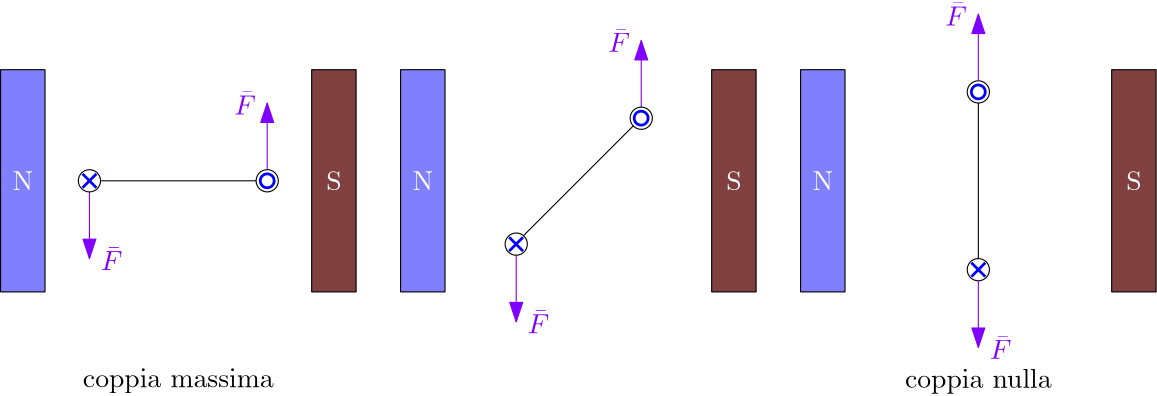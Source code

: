 <?xml version="1.0"?>
<!DOCTYPE ipe SYSTEM "ipe.dtd">
<ipe version="70218" creator="Ipe 7.2.28">
<info created="D:20241104155125" modified="D:20241104155457"/>
<ipestyle name="basic">
<symbol name="arrow/arc(spx)">
<path stroke="sym-stroke" fill="sym-stroke" pen="sym-pen">
0 0 m
-1 0.333 l
-1 -0.333 l
h
</path>
</symbol>
<symbol name="arrow/farc(spx)">
<path stroke="sym-stroke" fill="white" pen="sym-pen">
0 0 m
-1 0.333 l
-1 -0.333 l
h
</path>
</symbol>
<symbol name="arrow/ptarc(spx)">
<path stroke="sym-stroke" fill="sym-stroke" pen="sym-pen">
0 0 m
-1 0.333 l
-0.8 0 l
-1 -0.333 l
h
</path>
</symbol>
<symbol name="arrow/fptarc(spx)">
<path stroke="sym-stroke" fill="white" pen="sym-pen">
0 0 m
-1 0.333 l
-0.8 0 l
-1 -0.333 l
h
</path>
</symbol>
<symbol name="mark/circle(sx)" transformations="translations">
<path fill="sym-stroke">
0.6 0 0 0.6 0 0 e
0.4 0 0 0.4 0 0 e
</path>
</symbol>
<symbol name="mark/disk(sx)" transformations="translations">
<path fill="sym-stroke">
0.6 0 0 0.6 0 0 e
</path>
</symbol>
<symbol name="mark/fdisk(sfx)" transformations="translations">
<group>
<path fill="sym-fill">
0.5 0 0 0.5 0 0 e
</path>
<path fill="sym-stroke" fillrule="eofill">
0.6 0 0 0.6 0 0 e
0.4 0 0 0.4 0 0 e
</path>
</group>
</symbol>
<symbol name="mark/box(sx)" transformations="translations">
<path fill="sym-stroke" fillrule="eofill">
-0.6 -0.6 m
0.6 -0.6 l
0.6 0.6 l
-0.6 0.6 l
h
-0.4 -0.4 m
0.4 -0.4 l
0.4 0.4 l
-0.4 0.4 l
h
</path>
</symbol>
<symbol name="mark/square(sx)" transformations="translations">
<path fill="sym-stroke">
-0.6 -0.6 m
0.6 -0.6 l
0.6 0.6 l
-0.6 0.6 l
h
</path>
</symbol>
<symbol name="mark/fsquare(sfx)" transformations="translations">
<group>
<path fill="sym-fill">
-0.5 -0.5 m
0.5 -0.5 l
0.5 0.5 l
-0.5 0.5 l
h
</path>
<path fill="sym-stroke" fillrule="eofill">
-0.6 -0.6 m
0.6 -0.6 l
0.6 0.6 l
-0.6 0.6 l
h
-0.4 -0.4 m
0.4 -0.4 l
0.4 0.4 l
-0.4 0.4 l
h
</path>
</group>
</symbol>
<symbol name="mark/cross(sx)" transformations="translations">
<group>
<path fill="sym-stroke">
-0.43 -0.57 m
0.57 0.43 l
0.43 0.57 l
-0.57 -0.43 l
h
</path>
<path fill="sym-stroke">
-0.43 0.57 m
0.57 -0.43 l
0.43 -0.57 l
-0.57 0.43 l
h
</path>
</group>
</symbol>
<symbol name="arrow/fnormal(spx)">
<path stroke="sym-stroke" fill="white" pen="sym-pen">
0 0 m
-1 0.333 l
-1 -0.333 l
h
</path>
</symbol>
<symbol name="arrow/pointed(spx)">
<path stroke="sym-stroke" fill="sym-stroke" pen="sym-pen">
0 0 m
-1 0.333 l
-0.8 0 l
-1 -0.333 l
h
</path>
</symbol>
<symbol name="arrow/fpointed(spx)">
<path stroke="sym-stroke" fill="white" pen="sym-pen">
0 0 m
-1 0.333 l
-0.8 0 l
-1 -0.333 l
h
</path>
</symbol>
<symbol name="arrow/linear(spx)">
<path stroke="sym-stroke" pen="sym-pen">
-1 0.333 m
0 0 l
-1 -0.333 l
</path>
</symbol>
<symbol name="arrow/fdouble(spx)">
<path stroke="sym-stroke" fill="white" pen="sym-pen">
0 0 m
-1 0.333 l
-1 -0.333 l
h
-1 0 m
-2 0.333 l
-2 -0.333 l
h
</path>
</symbol>
<symbol name="arrow/double(spx)">
<path stroke="sym-stroke" fill="sym-stroke" pen="sym-pen">
0 0 m
-1 0.333 l
-1 -0.333 l
h
-1 0 m
-2 0.333 l
-2 -0.333 l
h
</path>
</symbol>
<symbol name="arrow/mid-normal(spx)">
<path stroke="sym-stroke" fill="sym-stroke" pen="sym-pen">
0.5 0 m
-0.5 0.333 l
-0.5 -0.333 l
h
</path>
</symbol>
<symbol name="arrow/mid-fnormal(spx)">
<path stroke="sym-stroke" fill="white" pen="sym-pen">
0.5 0 m
-0.5 0.333 l
-0.5 -0.333 l
h
</path>
</symbol>
<symbol name="arrow/mid-pointed(spx)">
<path stroke="sym-stroke" fill="sym-stroke" pen="sym-pen">
0.5 0 m
-0.5 0.333 l
-0.3 0 l
-0.5 -0.333 l
h
</path>
</symbol>
<symbol name="arrow/mid-fpointed(spx)">
<path stroke="sym-stroke" fill="white" pen="sym-pen">
0.5 0 m
-0.5 0.333 l
-0.3 0 l
-0.5 -0.333 l
h
</path>
</symbol>
<symbol name="arrow/mid-double(spx)">
<path stroke="sym-stroke" fill="sym-stroke" pen="sym-pen">
1 0 m
0 0.333 l
0 -0.333 l
h
0 0 m
-1 0.333 l
-1 -0.333 l
h
</path>
</symbol>
<symbol name="arrow/mid-fdouble(spx)">
<path stroke="sym-stroke" fill="white" pen="sym-pen">
1 0 m
0 0.333 l
0 -0.333 l
h
0 0 m
-1 0.333 l
-1 -0.333 l
h
</path>
</symbol>
<anglesize name="22.5 deg" value="22.5"/>
<anglesize name="30 deg" value="30"/>
<anglesize name="45 deg" value="45"/>
<anglesize name="60 deg" value="60"/>
<anglesize name="90 deg" value="90"/>
<arrowsize name="large" value="10"/>
<arrowsize name="small" value="5"/>
<arrowsize name="tiny" value="3"/>
<color name="blue" value="0 0 1"/>
<color name="brown" value="0.647 0.165 0.165"/>
<color name="darkblue" value="0 0 0.545"/>
<color name="darkcyan" value="0 0.545 0.545"/>
<color name="darkgray" value="0.663"/>
<color name="darkgreen" value="0 0.392 0"/>
<color name="darkmagenta" value="0.545 0 0.545"/>
<color name="darkorange" value="1 0.549 0"/>
<color name="darkred" value="0.545 0 0"/>
<color name="gold" value="1 0.843 0"/>
<color name="gray" value="0.745"/>
<color name="green" value="0 1 0"/>
<color name="lightblue" value="0.678 0.847 0.902"/>
<color name="lightcyan" value="0.878 1 1"/>
<color name="lightgray" value="0.827"/>
<color name="lightgreen" value="0.565 0.933 0.565"/>
<color name="lightyellow" value="1 1 0.878"/>
<color name="navy" value="0 0 0.502"/>
<color name="orange" value="1 0.647 0"/>
<color name="pink" value="1 0.753 0.796"/>
<color name="purple" value="0.627 0.125 0.941"/>
<color name="red" value="1 0 0"/>
<color name="seagreen" value="0.18 0.545 0.341"/>
<color name="turquoise" value="0.251 0.878 0.816"/>
<color name="violet" value="0.933 0.51 0.933"/>
<color name="yellow" value="1 1 0"/>
<dashstyle name="dash dot dotted" value="[4 2 1 2 1 2] 0"/>
<dashstyle name="dash dotted" value="[4 2 1 2] 0"/>
<dashstyle name="dashed" value="[4] 0"/>
<dashstyle name="dotted" value="[1 3] 0"/>
<gridsize name="10 pts (~3.5 mm)" value="10"/>
<gridsize name="14 pts (~5 mm)" value="14"/>
<gridsize name="16 pts (~6 mm)" value="16"/>
<gridsize name="20 pts (~7 mm)" value="20"/>
<gridsize name="28 pts (~10 mm)" value="28"/>
<gridsize name="32 pts (~12 mm)" value="32"/>
<gridsize name="4 pts" value="4"/>
<gridsize name="56 pts (~20 mm)" value="56"/>
<gridsize name="8 pts (~3 mm)" value="8"/>
<opacity name="10%" value="0.1"/>
<opacity name="30%" value="0.3"/>
<opacity name="50%" value="0.5"/>
<opacity name="75%" value="0.75"/>
<pen name="fat" value="1.2"/>
<pen name="heavier" value="0.8"/>
<pen name="ultrafat" value="2"/>
<symbolsize name="large" value="5"/>
<symbolsize name="small" value="2"/>
<symbolsize name="tiny" value="1.1"/>
<textsize name="Huge" value="\Huge"/>
<textsize name="LARGE" value="\LARGE"/>
<textsize name="Large" value="\Large"/>
<textsize name="footnote" value="\footnotesize"/>
<textsize name="huge" value="\huge"/>
<textsize name="large" value="\large"/>
<textsize name="script" value="\scriptsize"/>
<textsize name="small" value="\small"/>
<textsize name="tiny" value="\tiny"/>
<textstyle name="center" begin="\begin{center}" end="\end{center}"/>
<textstyle name="item" begin="\begin{itemize}\item{}" end="\end{itemize}"/>
<textstyle name="itemize" begin="\begin{itemize}" end="\end{itemize}"/>
<tiling name="falling" angle="-60" step="4" width="1"/>
<tiling name="rising" angle="30" step="4" width="1"/>
</ipestyle>
<page>
<layer name="alpha"/>
<view layers="alpha" active="alpha"/>
<path layer="alpha" matrix="1 0 0 1 -64 0" stroke="0" fill="0.502 0.502 1">
144 736 m
144 656 l
160 656 l
160 736 l
h
</path>
<text matrix="1 0 0 1 -64 0" transformations="translations" pos="152 696" stroke="1" type="label" width="7.472" height="6.808" depth="0" halign="center" valign="center">N</text>
<path matrix="1 0 0 1 48 0" stroke="0" fill="0.502 0.251 0.251">
144 736 m
144 656 l
160 656 l
160 736 l
h
</path>
<text matrix="1 0 0 1 48 0" transformations="translations" pos="152 696" stroke="1" type="label" width="5.535" height="6.808" depth="0" halign="center" valign="center">S</text>
<path matrix="1 0 0 1 -64 0" stroke="0">
180 696 m
236 696 l
</path>
<path matrix="1 0 0 1 -64 0" stroke="0.502 0 1" arrow="normal/normal">
240 700 m
240 724 l
</path>
<path matrix="1 0 0 1 -128 -32" stroke="0.502 0 1" rarrow="normal/normal">
240 700 m
240 724 l
</path>
<text matrix="1 0 0 1 -32 -28" transformations="translations" pos="152 696" stroke="0.502 0 1" type="label" width="7.79" height="8.175" depth="0" halign="center" valign="center" style="math">\bar F</text>
<path matrix="1 0 0 1 -64 0" stroke="0">
4 0 0 4 240 696 e
</path>
<path matrix="1 0 0 1 -64 0" stroke="0">
4 0 0 4 176 696 e
</path>
<text matrix="1 0 0 1 16 28" transformations="translations" pos="152 696" stroke="0.502 0 1" type="label" width="7.79" height="8.175" depth="0" halign="center" valign="center" style="math">\bar F</text>
<path matrix="1 0 0 1 80 0" stroke="0" fill="0.502 0.502 1">
144 736 m
144 656 l
160 656 l
160 736 l
h
</path>
<text matrix="1 0 0 1 80 0" transformations="translations" pos="152 696" stroke="1" type="label" width="7.472" height="6.808" depth="0" halign="center" valign="center">N</text>
<path matrix="1 0 0 1 192 0" stroke="0" fill="0.502 0.251 0.251">
144 736 m
144 656 l
160 656 l
160 736 l
h
</path>
<text matrix="1 0 0 1 192 0" transformations="translations" pos="152 696" stroke="1" type="label" width="5.535" height="6.808" depth="0" halign="center" valign="center">S</text>
<path matrix="0.707107 0.707107 -0.707107 0.707107 633.068 56.7755" stroke="0">
180 696 m
236 696 l
</path>
<path matrix="1 0 0 1 70.651 22.5225" stroke="0.502 0 1" arrow="normal/normal">
240 700 m
240 724 l
</path>
<path matrix="1 0 0 1 25.6391 -54.7925" stroke="0.502 0 1" rarrow="normal/normal">
240 700 m
240 724 l
</path>
<text matrix="1 0 0 1 121.639 -50.7925" transformations="translations" pos="152 696" stroke="0.502 0 1" type="label" width="7.79" height="8.175" depth="0" halign="center" valign="center" style="math">\bar F</text>
<path matrix="1 0 0 1 70.651 22.5225" stroke="0">
4 0 0 4 240 696 e
</path>
<path matrix="1 0 0 1 89.6391 -22.7925" stroke="0">
4 0 0 4 176 696 e
</path>
<text matrix="1 0 0 1 150.651 50.5225" transformations="translations" pos="152 696" stroke="0.502 0 1" type="label" width="7.79" height="8.175" depth="0" halign="center" valign="center" style="math">\bar F</text>
<path matrix="1 0 0 1 224 0" stroke="0" fill="0.502 0.502 1">
144 736 m
144 656 l
160 656 l
160 736 l
h
</path>
<text matrix="1 0 0 1 224 0" transformations="translations" pos="152 696" stroke="1" type="label" width="7.472" height="6.808" depth="0" halign="center" valign="center">N</text>
<path matrix="1 0 0 1 336 0" stroke="0" fill="0.502 0.251 0.251">
144 736 m
144 656 l
160 656 l
160 736 l
h
</path>
<text matrix="1 0 0 1 336 0" transformations="translations" pos="152 696" stroke="1" type="label" width="5.535" height="6.808" depth="0" halign="center" valign="center">S</text>
<text matrix="1 0 0 1 -8 -72" transformations="translations" pos="152 696" stroke="0" type="label" width="68.742" height="6.661" depth="1.93" halign="center" valign="center">coppia massima</text>
<text matrix="1 0 0 1 280 -72" transformations="translations" pos="152 696" stroke="0" type="label" width="52.857" height="6.926" depth="1.93" halign="center" valign="center">coppia nulla</text>
<path matrix="1 0 0 1 256 32" stroke="0">
4 0 0 4 176 696 e
</path>
<path matrix="1 0 0 1 256 -32" stroke="0">
4 0 0 4 176 696 e
</path>
<path stroke="0">
432 724 m
432 668 l
</path>
<path matrix="1 0 0 1 192 32" stroke="0.502 0 1" arrow="normal/normal">
240 700 m
240 724 l
</path>
<text matrix="1 0 0 1 272 60" transformations="translations" pos="152 696" stroke="0.502 0 1" type="label" width="7.79" height="8.175" depth="0" halign="center" valign="center" style="math">\bar F</text>
<path matrix="1 0 0 1 192 -64" stroke="0.502 0 1" rarrow="normal/normal">
240 700 m
240 724 l
</path>
<text matrix="1 0 0 1 288 -60" transformations="translations" pos="152 696" stroke="0.502 0 1" type="label" width="7.79" height="8.175" depth="0" halign="center" valign="center" style="math">\bar F</text>
<use name="mark/cross(sx)" pos="112 696" size="large" stroke="0 0 1"/>
<use name="mark/cross(sx)" pos="432 664" size="large" stroke="0 0 1"/>
<use name="mark/cross(sx)" pos="265.591 673.183" size="large" stroke="0 0 1"/>
<use name="mark/circle(sx)" pos="176 696" size="large" stroke="0 0 1"/>
<use name="mark/circle(sx)" pos="432 728" size="large" stroke="0 0 1"/>
<use matrix="1 0 0 1 0 -4.24102" name="mark/circle(sx)" pos="310.612 722.789" size="large" stroke="0 0 1"/>
</page>
</ipe>

